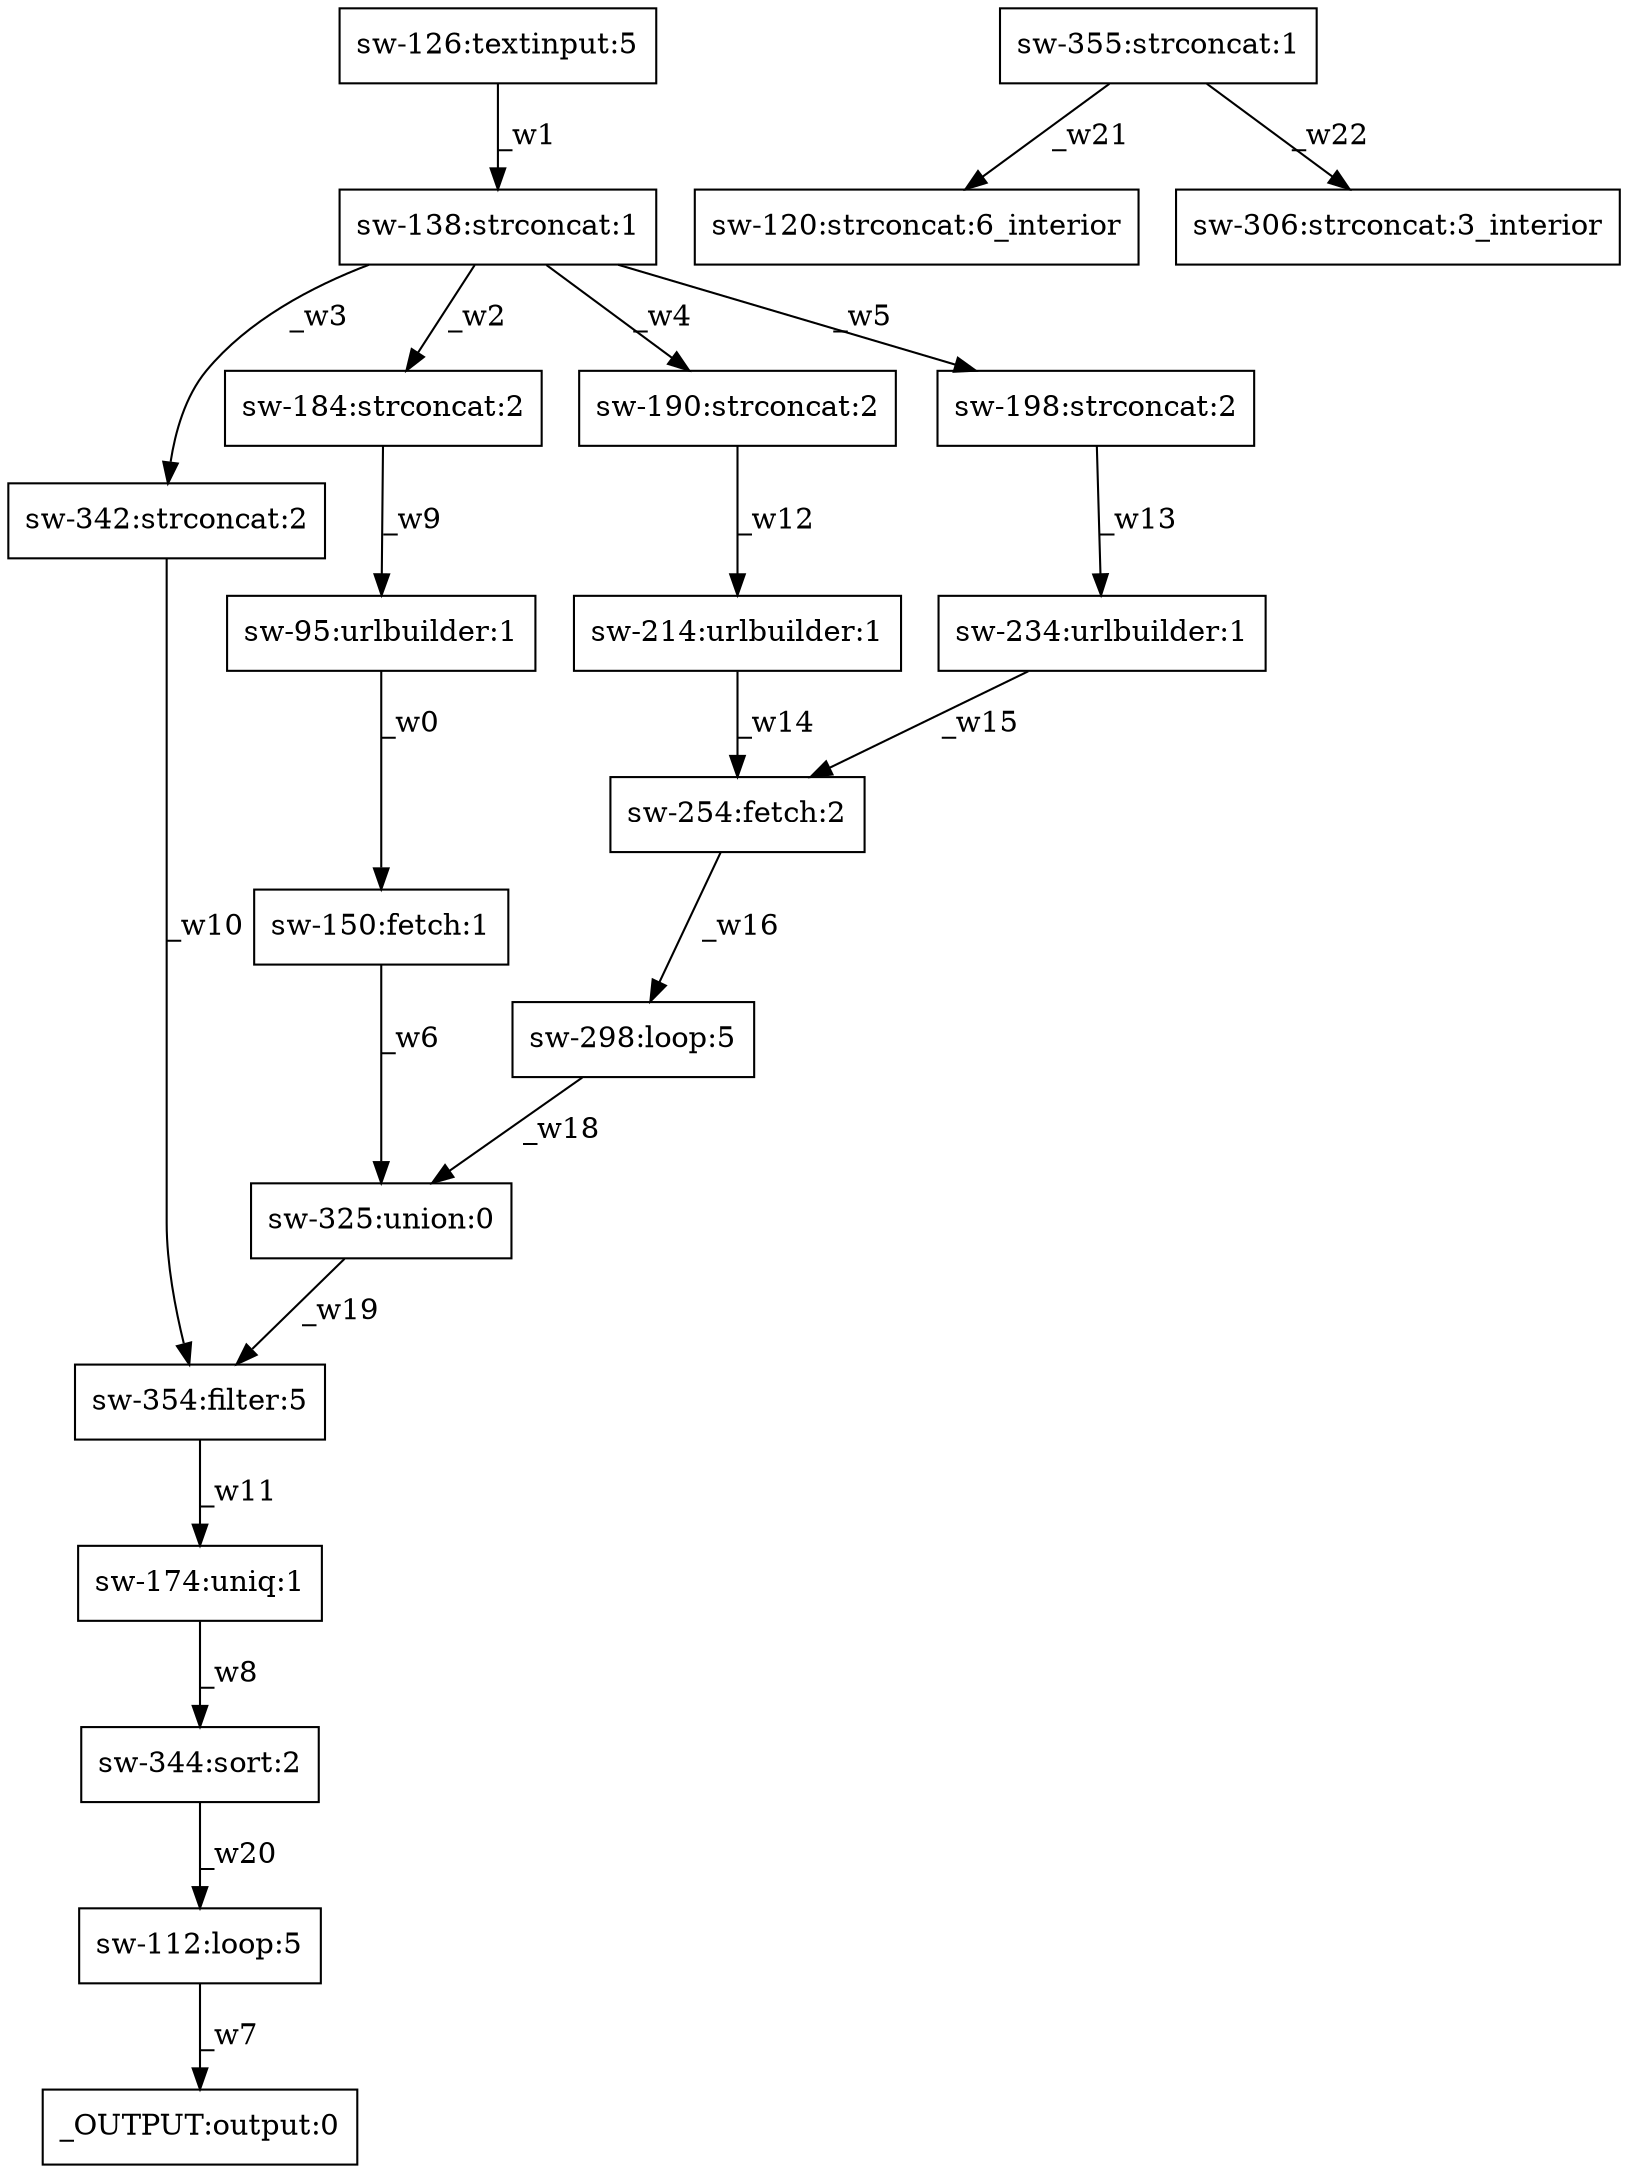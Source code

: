 digraph test1 { node [shape=box] "sw-126" [label="sw-126:textinput:5"];"_OUTPUT" [label="_OUTPUT:output:0"];"sw-190" [label="sw-190:strconcat:2"];"sw-214" [label="sw-214:urlbuilder:1"];"sw-298" [label="sw-298:loop:5"];"sw-342" [label="sw-342:strconcat:2"];"sw-325" [label="sw-325:union:0"];"sw-112" [label="sw-112:loop:5"];"sw-234" [label="sw-234:urlbuilder:1"];"sw-138" [label="sw-138:strconcat:1"];"sw-174" [label="sw-174:uniq:1"];"sw-184" [label="sw-184:strconcat:2"];"sw-150" [label="sw-150:fetch:1"];"sw-355" [label="sw-355:strconcat:1"];"sw-344" [label="sw-344:sort:2"];"sw-120" [label="sw-120:strconcat:6_interior"];"sw-95" [label="sw-95:urlbuilder:1"];"sw-306" [label="sw-306:strconcat:3_interior"];"sw-354" [label="sw-354:filter:5"];"sw-198" [label="sw-198:strconcat:2"];"sw-254" [label="sw-254:fetch:2"];"sw-95" -> "sw-150" [label="_w0"];"sw-126" -> "sw-138" [label="_w1"];"sw-138" -> "sw-184" [label="_w2"];"sw-138" -> "sw-342" [label="_w3"];"sw-138" -> "sw-190" [label="_w4"];"sw-138" -> "sw-198" [label="_w5"];"sw-150" -> "sw-325" [label="_w6"];"sw-112" -> "_OUTPUT" [label="_w7"];"sw-174" -> "sw-344" [label="_w8"];"sw-184" -> "sw-95" [label="_w9"];"sw-342" -> "sw-354" [label="_w10"];"sw-354" -> "sw-174" [label="_w11"];"sw-190" -> "sw-214" [label="_w12"];"sw-198" -> "sw-234" [label="_w13"];"sw-214" -> "sw-254" [label="_w14"];"sw-234" -> "sw-254" [label="_w15"];"sw-254" -> "sw-298" [label="_w16"];"sw-298" -> "sw-325" [label="_w18"];"sw-325" -> "sw-354" [label="_w19"];"sw-344" -> "sw-112" [label="_w20"];"sw-355" -> "sw-120" [label="_w21"];"sw-355" -> "sw-306" [label="_w22"];}